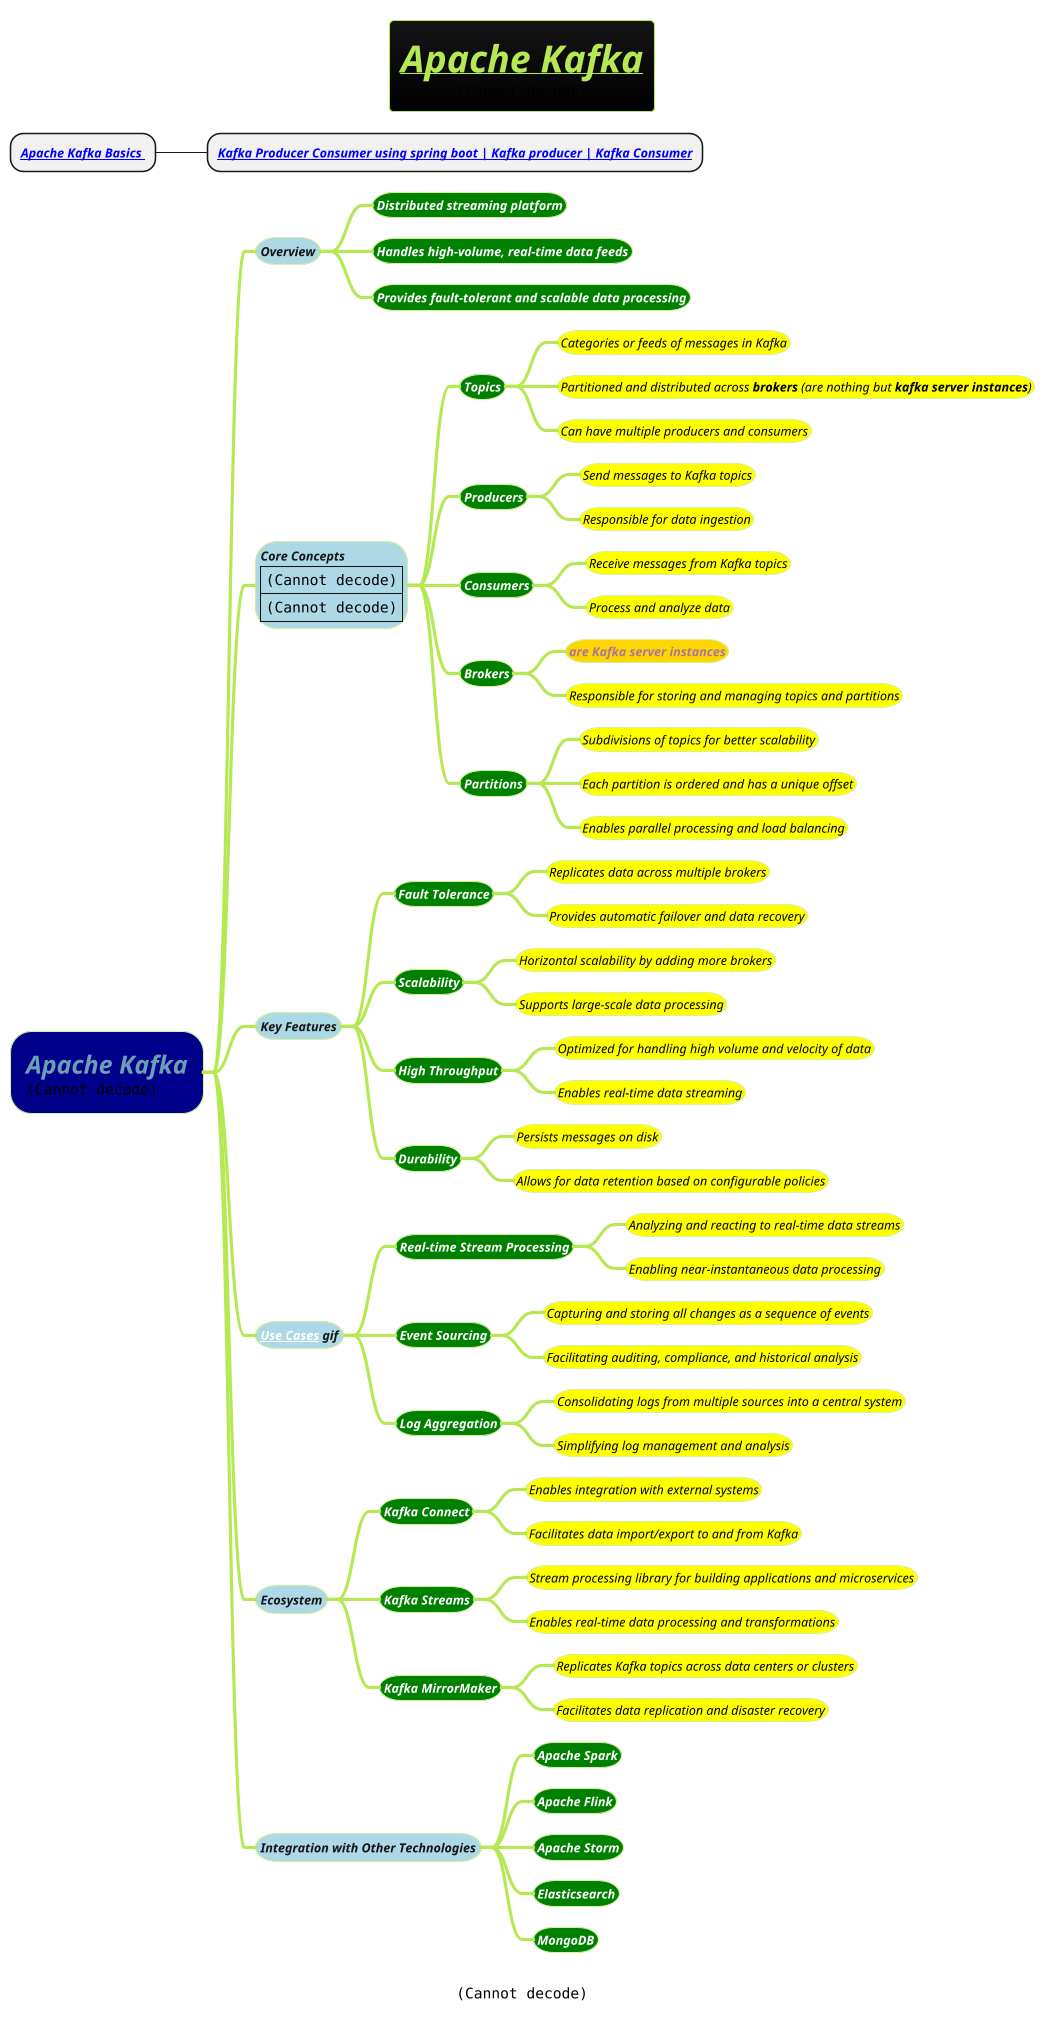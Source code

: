@startmindmap
title =<b><u><i>Apache Kafka \n<img:images/apache-kafka.png{scale=.7}>
caption <img:images/kafka-cluster.png{scale=.5}>

* <b><size:12><i>[[https://www.youtube.com/watch?v=0V9SK6jmDPk&ab_channel=ITkFunde Apache Kafka Basics ]]
** <b><size:12><i>[[https://www.youtube.com/watch?v=84HRqqWpqL4&list=PLBb5HFCJVQts9MRueDBfi-K8DB_p_dGLJ&index=2&ab_channel=JavaShastra Kafka Producer Consumer using spring boot | Kafka producer | Kafka Consumer]]

!theme hacker

*[#darkblue] =<i>Apache Kafka\n<img:images/kafka.png{scale=.7}>
**[#lightblue] <i><size:12>Overview
***[#green] <color #white><b><i><size:12><size:12>Distributed streaming platform
***[#green] <color #white><b><i><size:12><size:12>Handles high-volume, real-time data feeds
***[#green] <color #white><b><i><size:12><size:12>Provides fault-tolerant and scalable data processing
**[#lightblue] <i><size:12>Core Concepts \n|<img:images/producer-consumer.png{scale=.7}>|\n|<img:images/queue.png{scale=.62}>|
***[#green] <color #white><b><i><size:12>Topics
****[#yellow] <color #black><i><size:12>Categories or feeds of messages in Kafka
****[#yellow] <color #black><i><size:12>Partitioned and distributed across **brokers** (are nothing but **kafka server instances**)
****[#yellow] <color #black><i><size:12>Can have multiple producers and consumers
***[#green] <color #white><b><i><size:12>Producers
****[#yellow] <color #black><i><size:12>Send messages to Kafka topics
****[#yellow] <color #black><i><size:12>Responsible for data ingestion
***[#green] <color #white><b><i><size:12>Consumers
****[#yellow] <color #black><i><size:12>Receive messages from Kafka topics
****[#yellow] <color #black><i><size:12>Process and analyze data
***[#green] <color #white><b><i><size:12>Brokers
****[#gold] <i><size:12>**are Kafka server instances**
****[#yellow] <color #black><i><size:12>Responsible for storing and managing topics and partitions
***[#green] <color #white><b><i><size:12>Partitions
****[#yellow] <color #black><i><size:12>Subdivisions of topics for better scalability
****[#yellow] <color #black><i><size:12>Each partition is ordered and has a unique offset
****[#yellow] <color #black><i><size:12>Enables parallel processing and load balancing
**[#lightblue] <i><size:12>Key Features
***[#green] <color #white><b><i><size:12>Fault Tolerance
****[#yellow] <color #black><i><size:12>Replicates data across multiple brokers
****[#yellow] <color #black><i><size:12>Provides automatic failover and data recovery
***[#green] <color #white><b><i><size:12>Scalability
****[#yellow] <color #black><i><size:12>Horizontal scalability by adding more brokers
****[#yellow] <color #black><i><size:12>Supports large-scale data processing
***[#green] <color #white><b><i><size:12>High Throughput
****[#yellow] <color #black><i><size:12>Optimized for handling high volume and velocity of data
****[#yellow] <color #black><i><size:12>Enables real-time data streaming
***[#green] <color #white><b><i><size:12>Durability
****[#yellow] <color #black><i><size:12>Persists messages on disk
****[#yellow] <color #black><i><size:12>Allows for data retention based on configurable policies
**[#lightblue] <i><size:12>[[docs/AI-ML-DL-Data-Science-and-BigData/Apache-Big-Data-Ecosystem/gif/apache-kafka-use-cases.adoc Use Cases]] gif
***[#green] <color #white><b><i><size:12>Real-time Stream Processing
****[#yellow] <color #black><i><size:12>Analyzing and reacting to real-time data streams
****[#yellow] <color #black><i><size:12>Enabling near-instantaneous data processing
***[#green] <color #white><b><i><size:12>Event Sourcing
****[#yellow] <color #black><i><size:12>Capturing and storing all changes as a sequence of events
****[#yellow] <color #black><i><size:12>Facilitating auditing, compliance, and historical analysis
***[#green] <color #white><b><i><size:12>Log Aggregation
****[#yellow] <color #black><i><size:12>Consolidating logs from multiple sources into a central system
****[#yellow] <color #black><i><size:12>Simplifying log management and analysis
**[#lightblue] <i><size:12>Ecosystem
***[#green] <color #white><b><i><size:12>Kafka Connect
****[#yellow] <color #black><i><size:12>Enables integration with external systems
****[#yellow] <color #black><i><size:12>Facilitates data import/export to and from Kafka
***[#green] <color #white><b><i><size:12>Kafka Streams
****[#yellow] <color #black><i><size:12>Stream processing library for building applications and microservices
****[#yellow] <color #black><i><size:12>Enables real-time data processing and transformations
***[#green] <color #white><b><i><size:12>Kafka MirrorMaker
****[#yellow] <color #black><i><size:12>Replicates Kafka topics across data centers or clusters
****[#yellow] <color #black><i><size:12>Facilitates data replication and disaster recovery
**[#lightblue] <i><size:12>Integration with Other Technologies
***[#green] <color #white><b><i><size:12>Apache Spark
***[#green] <color #white><b><i><size:12>Apache Flink
***[#green] <color #white><b><i><size:12>Apache Storm
***[#green] <color #white><b><i><size:12>Elasticsearch
***[#green] <color #white><b><i><size:12>MongoDB


@endmindmap
